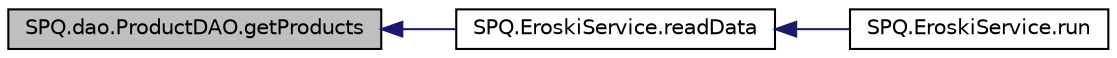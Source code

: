 digraph "SPQ.dao.ProductDAO.getProducts"
{
  edge [fontname="Helvetica",fontsize="10",labelfontname="Helvetica",labelfontsize="10"];
  node [fontname="Helvetica",fontsize="10",shape=record];
  rankdir="LR";
  Node5 [label="SPQ.dao.ProductDAO.getProducts",height=0.2,width=0.4,color="black", fillcolor="grey75", style="filled", fontcolor="black"];
  Node5 -> Node6 [dir="back",color="midnightblue",fontsize="10",style="solid"];
  Node6 [label="SPQ.EroskiService.readData",height=0.2,width=0.4,color="black", fillcolor="white", style="filled",URL="$class_s_p_q_1_1_eroski_service.html#a89fa3f97cdca647e3c6d6606e5dc2443"];
  Node6 -> Node7 [dir="back",color="midnightblue",fontsize="10",style="solid"];
  Node7 [label="SPQ.EroskiService.run",height=0.2,width=0.4,color="black", fillcolor="white", style="filled",URL="$class_s_p_q_1_1_eroski_service.html#abacda123f2febc1eb7c2825eb4e46c37"];
}

